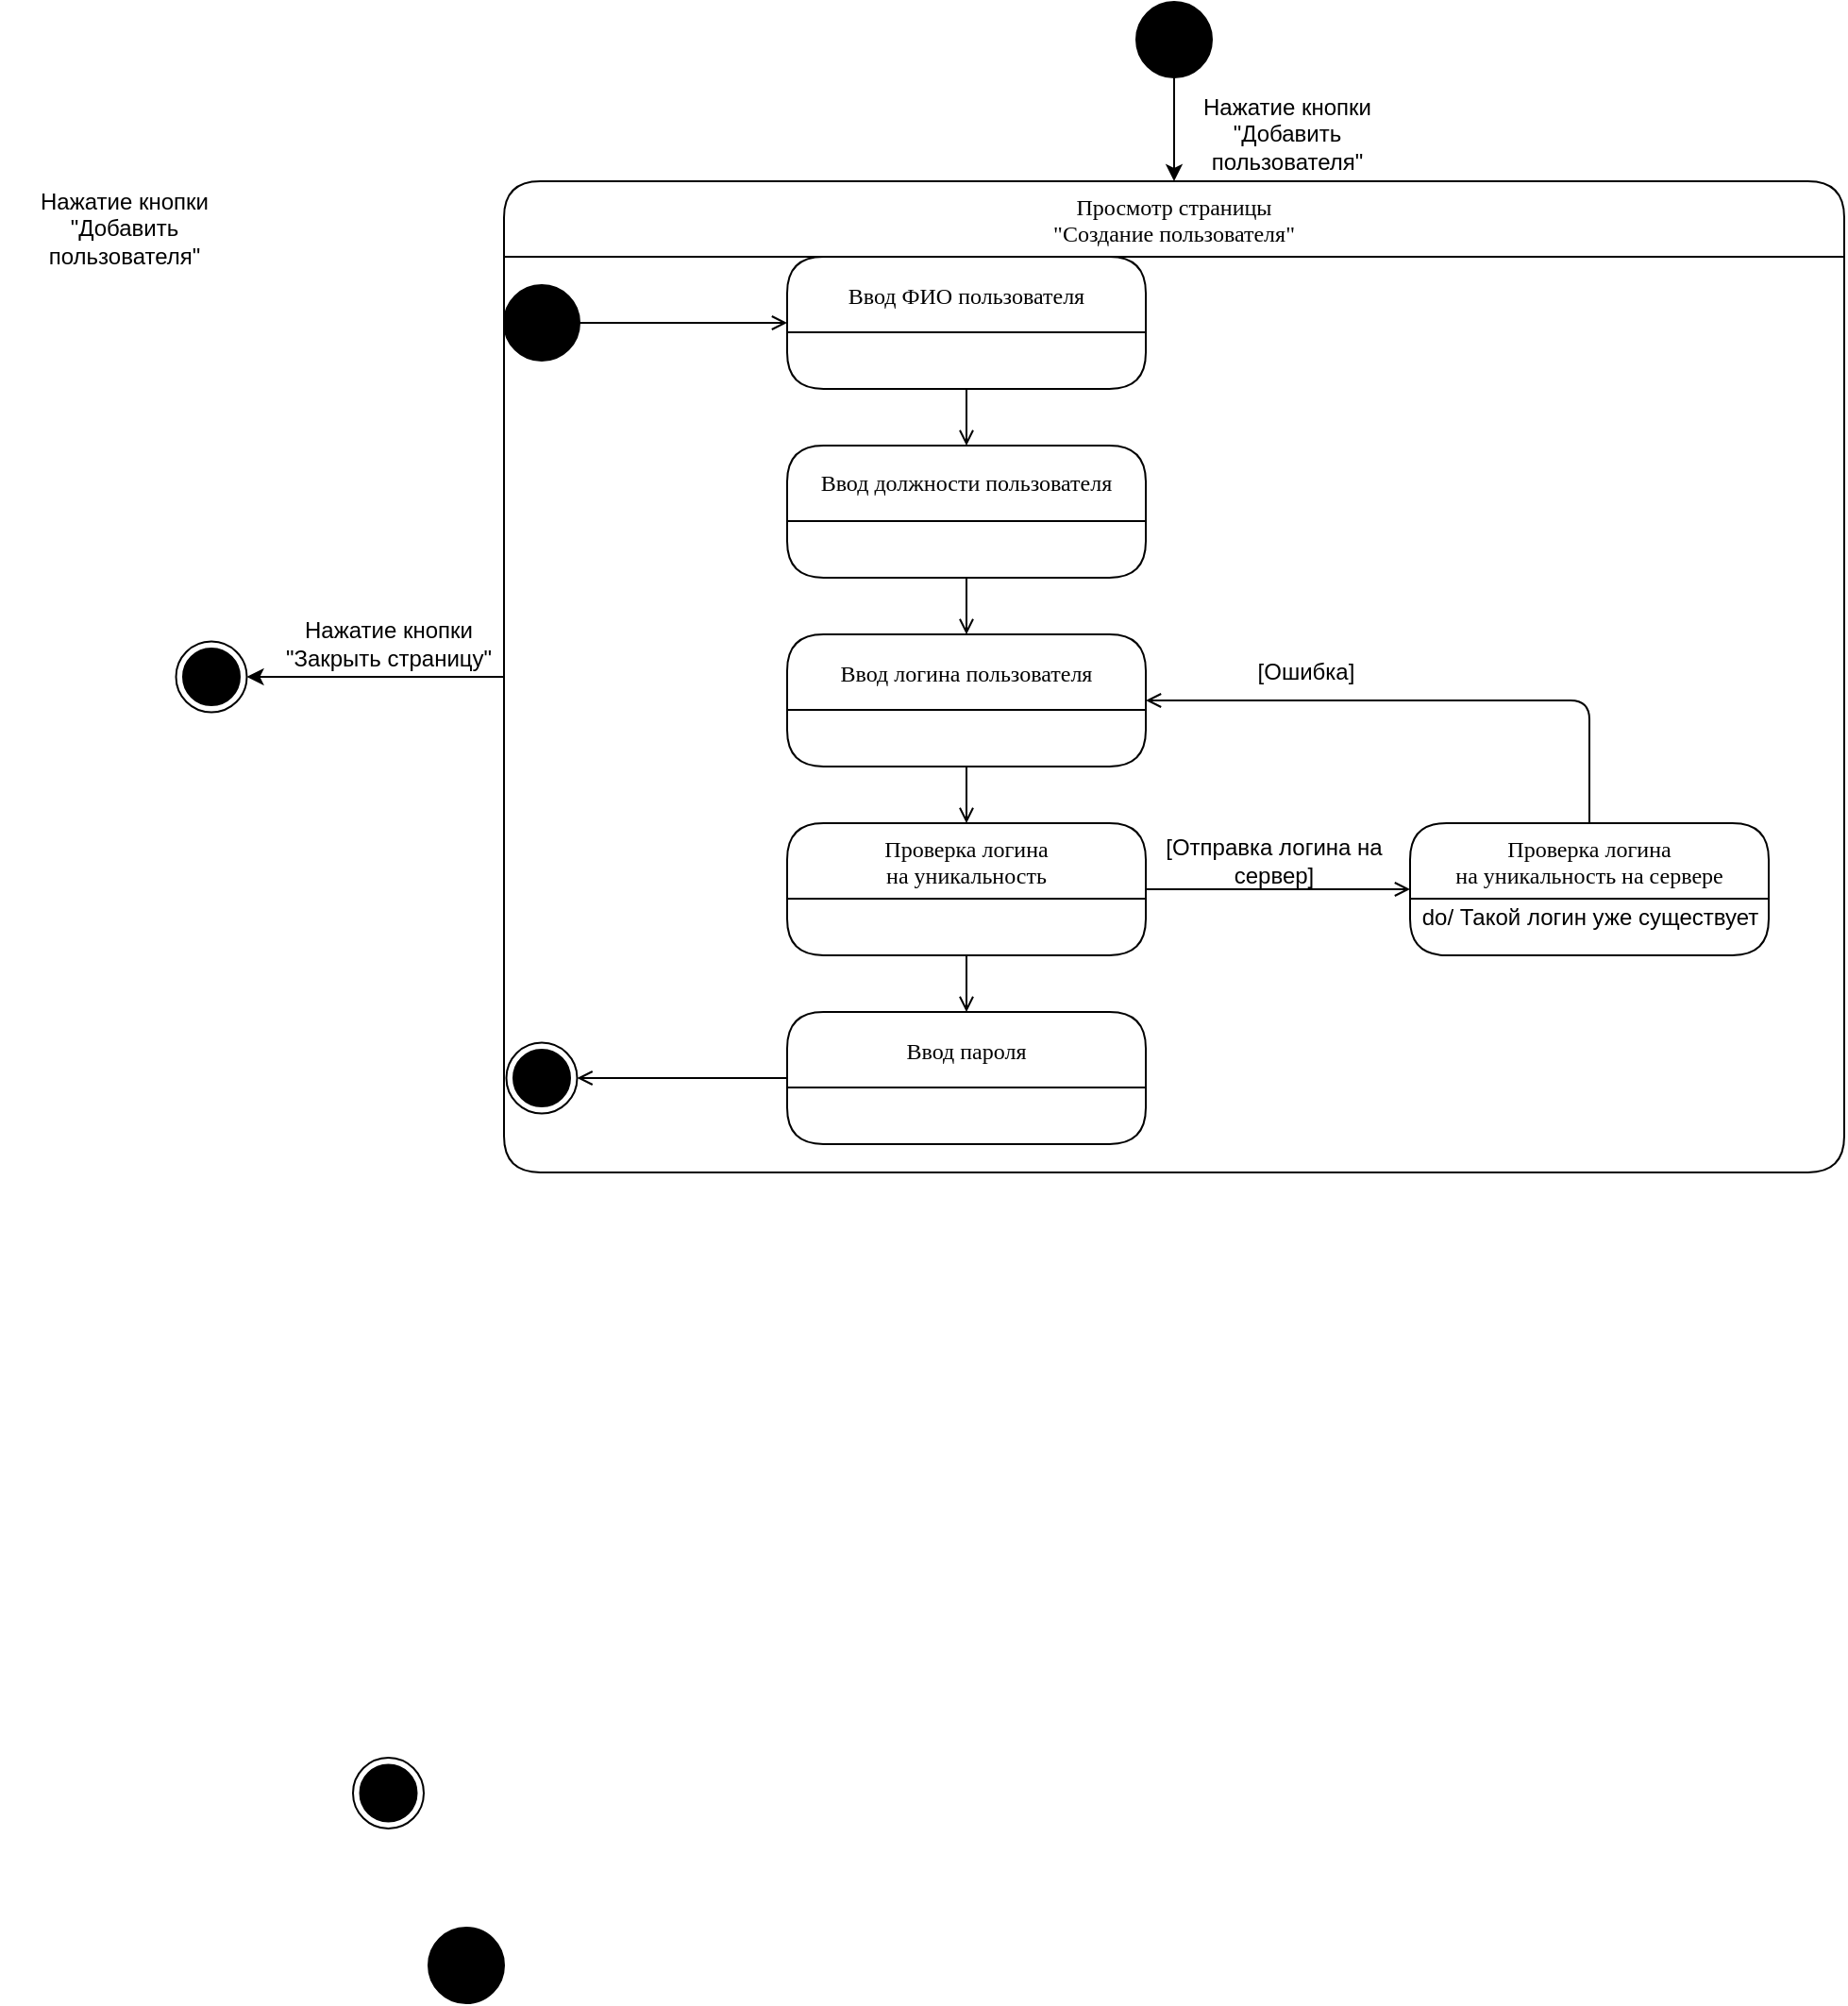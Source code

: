 <mxfile version="13.7.3" type="device"><diagram id="qYzybyRh5yoAihQcvnjU" name="Страница 1"><mxGraphModel dx="394" dy="714" grid="1" gridSize="10" guides="1" tooltips="1" connect="1" arrows="1" fold="1" page="1" pageScale="1" pageWidth="827" pageHeight="1169" math="0" shadow="0"><root><mxCell id="0"/><mxCell id="1" parent="0"/><mxCell id="YuEvL6uJTcOAkEp4OfTg-166" style="edgeStyle=orthogonalEdgeStyle;rounded=0;orthogonalLoop=1;jettySize=auto;html=1;exitX=0;exitY=0.5;exitDx=0;exitDy=0;entryX=1;entryY=0.5;entryDx=0;entryDy=0;" edge="1" parent="1" source="YuEvL6uJTcOAkEp4OfTg-155" target="YuEvL6uJTcOAkEp4OfTg-165"><mxGeometry relative="1" as="geometry"/></mxCell><mxCell id="YuEvL6uJTcOAkEp4OfTg-155" value="Просмотр страницы&#10;&quot;Создание пользователя&quot;" style="swimlane;fontStyle=0;childLayout=stackLayout;horizontal=1;startSize=40;horizontalStack=0;resizeParent=1;resizeLast=0;collapsible=1;marginBottom=0;swimlaneFillColor=none;align=center;rounded=1;shadow=0;comic=0;labelBackgroundColor=none;strokeWidth=1;fontFamily=Verdana;fontSize=12;swimlaneLine=1;arcSize=16;" vertex="1" parent="1"><mxGeometry x="1500" y="165" width="710" height="525" as="geometry"/></mxCell><mxCell id="YuEvL6uJTcOAkEp4OfTg-195" value="" style="group" vertex="1" connectable="0" parent="YuEvL6uJTcOAkEp4OfTg-155"><mxGeometry y="40" width="710" height="470" as="geometry"/></mxCell><mxCell id="YuEvL6uJTcOAkEp4OfTg-152" value="" style="group" vertex="1" connectable="0" parent="YuEvL6uJTcOAkEp4OfTg-195"><mxGeometry x="1.25" y="416.25" width="37.5" height="37.5" as="geometry"/></mxCell><mxCell id="YuEvL6uJTcOAkEp4OfTg-149" value="" style="group" vertex="1" connectable="0" parent="YuEvL6uJTcOAkEp4OfTg-152"><mxGeometry width="37.5" height="37.5" as="geometry"/></mxCell><mxCell id="YuEvL6uJTcOAkEp4OfTg-8" value="" style="ellipse;whiteSpace=wrap;html=1;aspect=fixed;fillColor=#000000;" vertex="1" parent="YuEvL6uJTcOAkEp4OfTg-149"><mxGeometry x="3.75" y="3.75" width="30" height="30" as="geometry"/></mxCell><mxCell id="YuEvL6uJTcOAkEp4OfTg-11" value="" style="ellipse;whiteSpace=wrap;html=1;aspect=fixed;fillColor=none;" vertex="1" parent="YuEvL6uJTcOAkEp4OfTg-149"><mxGeometry width="37.5" height="37.5" as="geometry"/></mxCell><mxCell id="YuEvL6uJTcOAkEp4OfTg-171" value="" style="ellipse;whiteSpace=wrap;html=1;aspect=fixed;fillColor=#000000;" vertex="1" parent="YuEvL6uJTcOAkEp4OfTg-195"><mxGeometry y="15" width="40" height="40" as="geometry"/></mxCell><mxCell id="YuEvL6uJTcOAkEp4OfTg-172" value="Ввод ФИО пользователя" style="swimlane;fontStyle=0;childLayout=stackLayout;horizontal=1;startSize=40;horizontalStack=0;resizeParent=1;resizeLast=0;collapsible=1;marginBottom=0;swimlaneFillColor=none;align=center;rounded=1;shadow=0;comic=0;labelBackgroundColor=none;strokeWidth=1;fontFamily=Verdana;fontSize=12;swimlaneLine=1;arcSize=16;" vertex="1" parent="YuEvL6uJTcOAkEp4OfTg-195"><mxGeometry x="150" width="190" height="70" as="geometry"/></mxCell><mxCell id="YuEvL6uJTcOAkEp4OfTg-173" style="edgeStyle=orthogonalEdgeStyle;rounded=0;orthogonalLoop=1;jettySize=auto;html=1;entryX=0;entryY=0.5;entryDx=0;entryDy=0;fontColor=none;endArrow=open;endFill=0;" edge="1" parent="YuEvL6uJTcOAkEp4OfTg-195" source="YuEvL6uJTcOAkEp4OfTg-171" target="YuEvL6uJTcOAkEp4OfTg-172"><mxGeometry relative="1" as="geometry"/></mxCell><mxCell id="YuEvL6uJTcOAkEp4OfTg-174" value="Ввод должности пользователя" style="swimlane;fontStyle=0;childLayout=stackLayout;horizontal=1;startSize=40;horizontalStack=0;resizeParent=1;resizeLast=0;collapsible=1;marginBottom=0;swimlaneFillColor=none;align=center;rounded=1;shadow=0;comic=0;labelBackgroundColor=none;strokeWidth=1;fontFamily=Verdana;fontSize=12;swimlaneLine=1;arcSize=16;whiteSpace=wrap;" vertex="1" parent="YuEvL6uJTcOAkEp4OfTg-195"><mxGeometry x="150" y="100" width="190" height="70" as="geometry"/></mxCell><mxCell id="YuEvL6uJTcOAkEp4OfTg-178" style="edgeStyle=orthogonalEdgeStyle;rounded=0;orthogonalLoop=1;jettySize=auto;html=1;entryX=0.5;entryY=0;entryDx=0;entryDy=0;fontColor=none;endArrow=open;endFill=0;" edge="1" parent="YuEvL6uJTcOAkEp4OfTg-195" source="YuEvL6uJTcOAkEp4OfTg-172" target="YuEvL6uJTcOAkEp4OfTg-174"><mxGeometry relative="1" as="geometry"/></mxCell><mxCell id="YuEvL6uJTcOAkEp4OfTg-175" value="Ввод логина пользователя" style="swimlane;fontStyle=0;childLayout=stackLayout;horizontal=1;startSize=40;horizontalStack=0;resizeParent=1;resizeLast=0;collapsible=1;marginBottom=0;swimlaneFillColor=none;align=center;rounded=1;shadow=0;comic=0;labelBackgroundColor=none;strokeWidth=1;fontFamily=Verdana;fontSize=12;swimlaneLine=1;arcSize=16;" vertex="1" parent="YuEvL6uJTcOAkEp4OfTg-195"><mxGeometry x="150" y="200" width="190" height="70" as="geometry"/></mxCell><mxCell id="YuEvL6uJTcOAkEp4OfTg-179" style="edgeStyle=orthogonalEdgeStyle;rounded=0;orthogonalLoop=1;jettySize=auto;html=1;entryX=0.5;entryY=0;entryDx=0;entryDy=0;fontColor=none;endArrow=open;endFill=0;" edge="1" parent="YuEvL6uJTcOAkEp4OfTg-195" source="YuEvL6uJTcOAkEp4OfTg-174" target="YuEvL6uJTcOAkEp4OfTg-175"><mxGeometry relative="1" as="geometry"/></mxCell><mxCell id="YuEvL6uJTcOAkEp4OfTg-176" value="Проверка логина&#10;на уникальность" style="swimlane;fontStyle=0;childLayout=stackLayout;horizontal=1;startSize=40;horizontalStack=0;resizeParent=1;resizeLast=0;collapsible=1;marginBottom=0;swimlaneFillColor=none;align=center;rounded=1;shadow=0;comic=0;labelBackgroundColor=none;strokeWidth=1;fontFamily=Verdana;fontSize=12;swimlaneLine=1;arcSize=16;" vertex="1" parent="YuEvL6uJTcOAkEp4OfTg-195"><mxGeometry x="150" y="300" width="190" height="70" as="geometry"/></mxCell><mxCell id="YuEvL6uJTcOAkEp4OfTg-180" style="edgeStyle=orthogonalEdgeStyle;rounded=0;orthogonalLoop=1;jettySize=auto;html=1;exitX=0.5;exitY=1;exitDx=0;exitDy=0;entryX=0.5;entryY=0;entryDx=0;entryDy=0;fontColor=none;endArrow=open;endFill=0;" edge="1" parent="YuEvL6uJTcOAkEp4OfTg-195" source="YuEvL6uJTcOAkEp4OfTg-175" target="YuEvL6uJTcOAkEp4OfTg-176"><mxGeometry relative="1" as="geometry"/></mxCell><mxCell id="YuEvL6uJTcOAkEp4OfTg-188" style="edgeStyle=orthogonalEdgeStyle;rounded=0;orthogonalLoop=1;jettySize=auto;html=1;entryX=1;entryY=0.5;entryDx=0;entryDy=0;endArrow=open;endFill=0;fontColor=none;" edge="1" parent="YuEvL6uJTcOAkEp4OfTg-195" source="YuEvL6uJTcOAkEp4OfTg-177" target="YuEvL6uJTcOAkEp4OfTg-11"><mxGeometry relative="1" as="geometry"/></mxCell><mxCell id="YuEvL6uJTcOAkEp4OfTg-177" value="Ввод пароля" style="swimlane;fontStyle=0;childLayout=stackLayout;horizontal=1;startSize=40;horizontalStack=0;resizeParent=1;resizeLast=0;collapsible=1;marginBottom=0;swimlaneFillColor=none;align=center;rounded=1;shadow=0;comic=0;labelBackgroundColor=none;strokeWidth=1;fontFamily=Verdana;fontSize=12;swimlaneLine=1;arcSize=16;" vertex="1" parent="YuEvL6uJTcOAkEp4OfTg-195"><mxGeometry x="150" y="400" width="190" height="70" as="geometry"/></mxCell><mxCell id="YuEvL6uJTcOAkEp4OfTg-181" style="edgeStyle=orthogonalEdgeStyle;rounded=0;orthogonalLoop=1;jettySize=auto;html=1;entryX=0.5;entryY=0;entryDx=0;entryDy=0;fontColor=none;endArrow=open;endFill=0;" edge="1" parent="YuEvL6uJTcOAkEp4OfTg-195" source="YuEvL6uJTcOAkEp4OfTg-176" target="YuEvL6uJTcOAkEp4OfTg-177"><mxGeometry relative="1" as="geometry"/></mxCell><mxCell id="YuEvL6uJTcOAkEp4OfTg-192" style="edgeStyle=orthogonalEdgeStyle;rounded=1;orthogonalLoop=1;jettySize=auto;html=1;entryX=1;entryY=0.5;entryDx=0;entryDy=0;endArrow=open;endFill=0;fontColor=none;" edge="1" parent="YuEvL6uJTcOAkEp4OfTg-195" source="YuEvL6uJTcOAkEp4OfTg-189" target="YuEvL6uJTcOAkEp4OfTg-175"><mxGeometry relative="1" as="geometry"><Array as="points"><mxPoint x="575" y="235"/></Array></mxGeometry></mxCell><mxCell id="YuEvL6uJTcOAkEp4OfTg-189" value="Проверка логина&#10;на уникальность на сервере" style="swimlane;fontStyle=0;childLayout=stackLayout;horizontal=1;startSize=40;horizontalStack=0;resizeParent=1;resizeLast=0;collapsible=1;marginBottom=0;swimlaneFillColor=none;align=center;rounded=1;shadow=0;comic=0;labelBackgroundColor=none;strokeWidth=1;fontFamily=Verdana;fontSize=12;swimlaneLine=1;arcSize=16;" vertex="1" parent="YuEvL6uJTcOAkEp4OfTg-195"><mxGeometry x="480" y="300" width="190" height="70" as="geometry"/></mxCell><mxCell id="YuEvL6uJTcOAkEp4OfTg-194" value="do/ Такой логин уже существует" style="text;html=1;align=center;verticalAlign=middle;resizable=0;points=[];autosize=1;fontColor=none;" vertex="1" parent="YuEvL6uJTcOAkEp4OfTg-189"><mxGeometry y="40" width="190" height="20" as="geometry"/></mxCell><mxCell id="YuEvL6uJTcOAkEp4OfTg-190" style="edgeStyle=orthogonalEdgeStyle;rounded=0;orthogonalLoop=1;jettySize=auto;html=1;entryX=0;entryY=0.5;entryDx=0;entryDy=0;endArrow=open;endFill=0;fontColor=none;" edge="1" parent="YuEvL6uJTcOAkEp4OfTg-195" source="YuEvL6uJTcOAkEp4OfTg-176" target="YuEvL6uJTcOAkEp4OfTg-189"><mxGeometry relative="1" as="geometry"/></mxCell><mxCell id="YuEvL6uJTcOAkEp4OfTg-191" value="[Отправка логина на сервер]" style="text;html=1;strokeColor=none;fillColor=none;align=center;verticalAlign=middle;whiteSpace=wrap;rounded=0;" vertex="1" parent="YuEvL6uJTcOAkEp4OfTg-195"><mxGeometry x="343.28" y="310" width="130" height="20" as="geometry"/></mxCell><mxCell id="YuEvL6uJTcOAkEp4OfTg-193" value="[Ошибка]" style="text;html=1;strokeColor=none;fillColor=none;align=center;verticalAlign=middle;whiteSpace=wrap;rounded=0;" vertex="1" parent="YuEvL6uJTcOAkEp4OfTg-195"><mxGeometry x="360" y="210" width="130" height="20" as="geometry"/></mxCell><mxCell id="YuEvL6uJTcOAkEp4OfTg-4" value="" style="ellipse;whiteSpace=wrap;html=1;aspect=fixed;fillColor=#000000;" vertex="1" parent="1"><mxGeometry x="1460" y="1090" width="40" height="40" as="geometry"/></mxCell><mxCell id="YuEvL6uJTcOAkEp4OfTg-86" value="Нажатие кнопки &quot;Закрыть страницу&quot;" style="text;html=1;strokeColor=none;fillColor=none;align=center;verticalAlign=middle;whiteSpace=wrap;rounded=0;" vertex="1" parent="1"><mxGeometry x="1373.75" y="400" width="130" height="20" as="geometry"/></mxCell><mxCell id="YuEvL6uJTcOAkEp4OfTg-159" value="" style="ellipse;whiteSpace=wrap;html=1;aspect=fixed;fillColor=#000000;" vertex="1" parent="1"><mxGeometry x="1835" y="70" width="40" height="40" as="geometry"/></mxCell><mxCell id="YuEvL6uJTcOAkEp4OfTg-160" value="" style="endArrow=classic;html=1;exitX=0.5;exitY=1;exitDx=0;exitDy=0;entryX=0.5;entryY=0;entryDx=0;entryDy=0;" edge="1" parent="1" source="YuEvL6uJTcOAkEp4OfTg-159" target="YuEvL6uJTcOAkEp4OfTg-155"><mxGeometry width="50" height="50" relative="1" as="geometry"><mxPoint x="1800" y="340" as="sourcePoint"/><mxPoint x="1850" y="290" as="targetPoint"/></mxGeometry></mxCell><mxCell id="YuEvL6uJTcOAkEp4OfTg-161" value="Нажатие кнопки &quot;Добавить пользователя&quot;" style="text;html=1;strokeColor=none;fillColor=none;align=center;verticalAlign=middle;whiteSpace=wrap;rounded=0;" vertex="1" parent="1"><mxGeometry x="1850" y="130" width="130" height="20" as="geometry"/></mxCell><mxCell id="YuEvL6uJTcOAkEp4OfTg-162" value="" style="group" vertex="1" connectable="0" parent="1"><mxGeometry x="1326.25" y="408.75" width="37.5" height="37.5" as="geometry"/></mxCell><mxCell id="YuEvL6uJTcOAkEp4OfTg-163" value="" style="group" vertex="1" connectable="0" parent="YuEvL6uJTcOAkEp4OfTg-162"><mxGeometry width="37.5" height="37.5" as="geometry"/></mxCell><mxCell id="YuEvL6uJTcOAkEp4OfTg-164" value="" style="ellipse;whiteSpace=wrap;html=1;aspect=fixed;fillColor=#000000;" vertex="1" parent="YuEvL6uJTcOAkEp4OfTg-163"><mxGeometry x="3.75" y="3.75" width="30" height="30" as="geometry"/></mxCell><mxCell id="YuEvL6uJTcOAkEp4OfTg-165" value="" style="ellipse;whiteSpace=wrap;html=1;aspect=fixed;fillColor=none;" vertex="1" parent="YuEvL6uJTcOAkEp4OfTg-163"><mxGeometry width="37.5" height="37.5" as="geometry"/></mxCell><mxCell id="YuEvL6uJTcOAkEp4OfTg-167" value="Нажатие кнопки &quot;Добавить пользователя&quot;" style="text;html=1;strokeColor=none;fillColor=none;align=center;verticalAlign=middle;whiteSpace=wrap;rounded=0;" vertex="1" parent="1"><mxGeometry x="1233.75" y="180" width="130" height="20" as="geometry"/></mxCell><mxCell id="YuEvL6uJTcOAkEp4OfTg-184" value="" style="group" vertex="1" connectable="0" parent="1"><mxGeometry x="1420" y="1000" width="37.5" height="37.5" as="geometry"/></mxCell><mxCell id="YuEvL6uJTcOAkEp4OfTg-185" value="" style="group" vertex="1" connectable="0" parent="YuEvL6uJTcOAkEp4OfTg-184"><mxGeometry width="37.5" height="37.5" as="geometry"/></mxCell><mxCell id="YuEvL6uJTcOAkEp4OfTg-186" value="" style="ellipse;whiteSpace=wrap;html=1;aspect=fixed;fillColor=#000000;" vertex="1" parent="YuEvL6uJTcOAkEp4OfTg-185"><mxGeometry x="3.75" y="3.75" width="30" height="30" as="geometry"/></mxCell><mxCell id="YuEvL6uJTcOAkEp4OfTg-187" value="" style="ellipse;whiteSpace=wrap;html=1;aspect=fixed;fillColor=none;" vertex="1" parent="YuEvL6uJTcOAkEp4OfTg-185"><mxGeometry width="37.5" height="37.5" as="geometry"/></mxCell></root></mxGraphModel></diagram></mxfile>